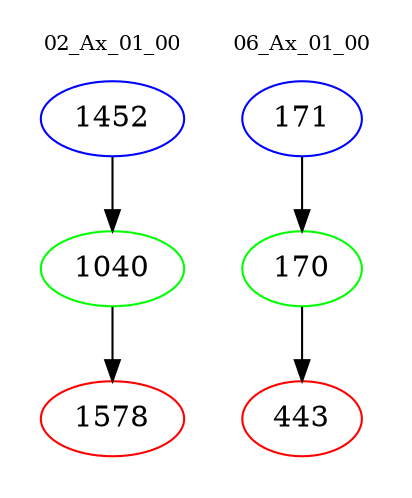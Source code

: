 digraph{
subgraph cluster_0 {
color = white
label = "02_Ax_01_00";
fontsize=10;
T0_1452 [label="1452", color="blue"]
T0_1452 -> T0_1040 [color="black"]
T0_1040 [label="1040", color="green"]
T0_1040 -> T0_1578 [color="black"]
T0_1578 [label="1578", color="red"]
}
subgraph cluster_1 {
color = white
label = "06_Ax_01_00";
fontsize=10;
T1_171 [label="171", color="blue"]
T1_171 -> T1_170 [color="black"]
T1_170 [label="170", color="green"]
T1_170 -> T1_443 [color="black"]
T1_443 [label="443", color="red"]
}
}
